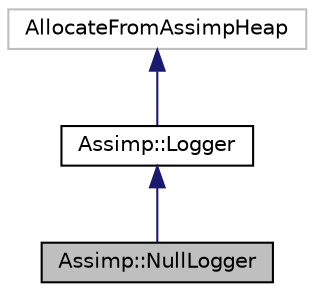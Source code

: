 digraph "Assimp::NullLogger"
{
  edge [fontname="Helvetica",fontsize="10",labelfontname="Helvetica",labelfontsize="10"];
  node [fontname="Helvetica",fontsize="10",shape=record];
  Node1 [label="Assimp::NullLogger",height=0.2,width=0.4,color="black", fillcolor="grey75", style="filled" fontcolor="black"];
  Node2 -> Node1 [dir="back",color="midnightblue",fontsize="10",style="solid",fontname="Helvetica"];
  Node2 [label="Assimp::Logger",height=0.2,width=0.4,color="black", fillcolor="white", style="filled",URL="$class_assimp_1_1_logger.html",tooltip="CPP-API: Abstract interface for logger implementations. Assimp provides a default implementation and ..."];
  Node3 -> Node2 [dir="back",color="midnightblue",fontsize="10",style="solid",fontname="Helvetica"];
  Node3 [label="AllocateFromAssimpHeap",height=0.2,width=0.4,color="grey75", fillcolor="white", style="filled"];
}
